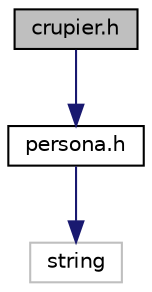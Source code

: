 digraph "crupier.h"
{
 // LATEX_PDF_SIZE
  edge [fontname="Helvetica",fontsize="10",labelfontname="Helvetica",labelfontsize="10"];
  node [fontname="Helvetica",fontsize="10",shape=record];
  Node1 [label="crupier.h",height=0.2,width=0.4,color="black", fillcolor="grey75", style="filled", fontcolor="black",tooltip="La clase crupier representa a los trabajadores del casino."];
  Node1 -> Node2 [color="midnightblue",fontsize="10",style="solid",fontname="Helvetica"];
  Node2 [label="persona.h",height=0.2,width=0.4,color="black", fillcolor="white", style="filled",URL="$persona_8h.html",tooltip="La clase persona representa la entidad persona."];
  Node2 -> Node3 [color="midnightblue",fontsize="10",style="solid",fontname="Helvetica"];
  Node3 [label="string",height=0.2,width=0.4,color="grey75", fillcolor="white", style="filled",tooltip=" "];
}
